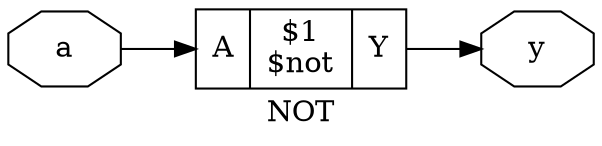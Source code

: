digraph "NOT" {
label="NOT";
rankdir="LR";
remincross=true;
n1 [ shape=octagon, label="a", color="black", fontcolor="black"];
n2 [ shape=octagon, label="y", color="black", fontcolor="black"];
c5 [ shape=record, label="{{<p3> A}|$1\n$not|{<p4> Y}}",  ];
n1:e -> c5:p3:w [color="black", fontcolor="black", label=""];
c5:p4:e -> n2:w [color="black", fontcolor="black", label=""];
}

